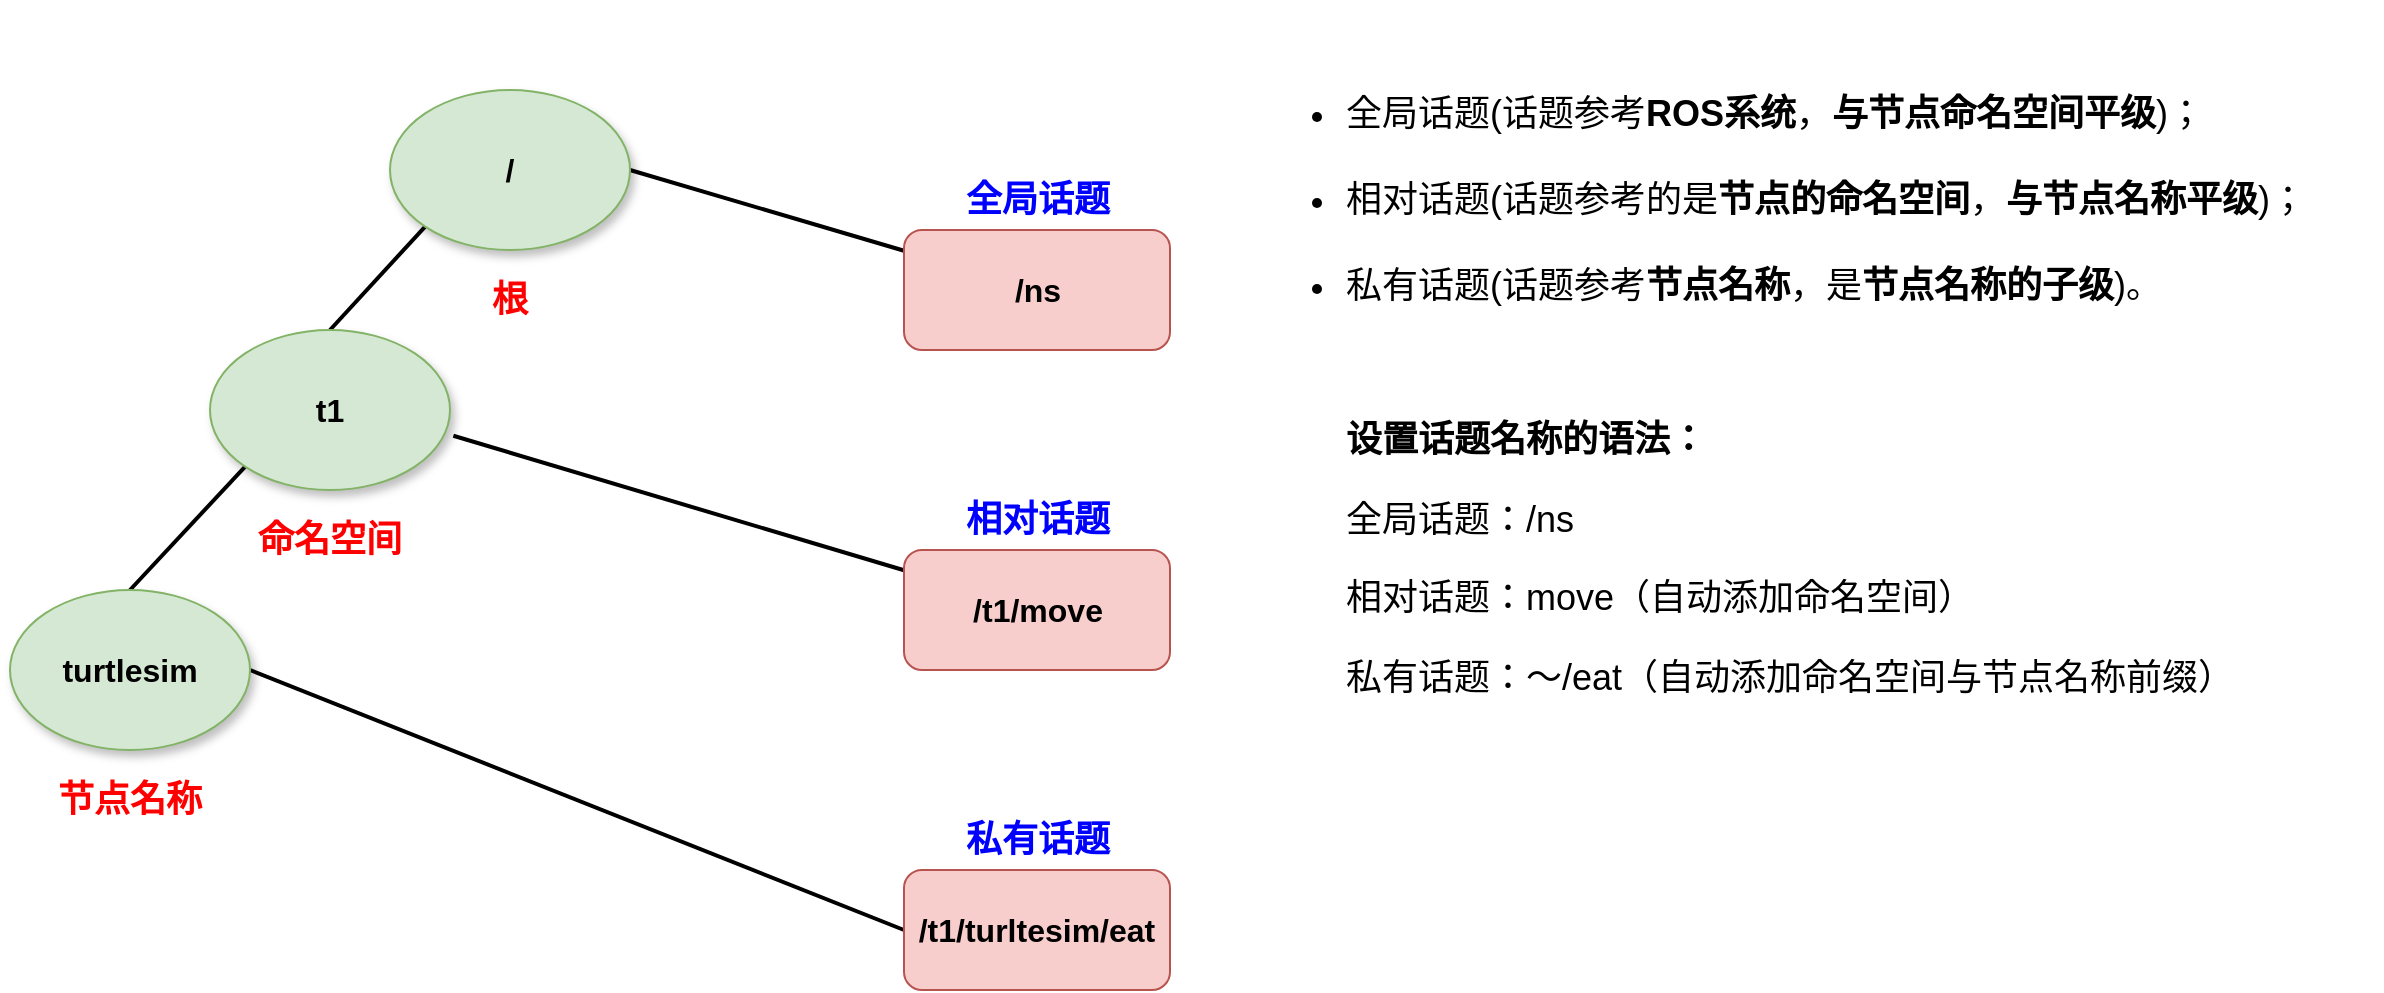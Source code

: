 <mxfile version="21.2.8" type="device">
  <diagram name="第 1 页" id="EdE_sk0UwNKMecVUaQF3">
    <mxGraphModel dx="948" dy="607" grid="1" gridSize="10" guides="1" tooltips="1" connect="1" arrows="1" fold="1" page="1" pageScale="1" pageWidth="827" pageHeight="1169" math="0" shadow="0">
      <root>
        <mxCell id="0" />
        <mxCell id="1" parent="0" />
        <mxCell id="Telby6B1AjVy7NZIH0qK-11" style="rounded=0;orthogonalLoop=1;jettySize=auto;html=1;entryX=0;entryY=1;entryDx=0;entryDy=0;strokeWidth=2;endArrow=none;endFill=0;exitX=0.5;exitY=0;exitDx=0;exitDy=0;" edge="1" parent="1" source="Telby6B1AjVy7NZIH0qK-2" target="Telby6B1AjVy7NZIH0qK-3">
          <mxGeometry relative="1" as="geometry" />
        </mxCell>
        <mxCell id="Telby6B1AjVy7NZIH0qK-27" style="rounded=0;orthogonalLoop=1;jettySize=auto;html=1;exitX=1;exitY=0.5;exitDx=0;exitDy=0;entryX=0;entryY=0.5;entryDx=0;entryDy=0;strokeWidth=2;endArrow=none;endFill=0;" edge="1" parent="1" source="Telby6B1AjVy7NZIH0qK-2" target="Telby6B1AjVy7NZIH0qK-24">
          <mxGeometry relative="1" as="geometry" />
        </mxCell>
        <mxCell id="Telby6B1AjVy7NZIH0qK-2" value="" style="ellipse;whiteSpace=wrap;html=1;fillColor=#d5e8d4;strokeColor=#82b366;shadow=1;" vertex="1" parent="1">
          <mxGeometry x="200" y="370" width="120" height="80" as="geometry" />
        </mxCell>
        <mxCell id="Telby6B1AjVy7NZIH0qK-12" style="rounded=0;orthogonalLoop=1;jettySize=auto;html=1;exitX=0.5;exitY=0;exitDx=0;exitDy=0;entryX=0;entryY=1;entryDx=0;entryDy=0;endArrow=none;endFill=0;strokeWidth=2;" edge="1" parent="1" source="Telby6B1AjVy7NZIH0qK-3" target="Telby6B1AjVy7NZIH0qK-4">
          <mxGeometry relative="1" as="geometry" />
        </mxCell>
        <mxCell id="Telby6B1AjVy7NZIH0qK-3" value="" style="ellipse;whiteSpace=wrap;html=1;fillColor=#d5e8d4;strokeColor=#82b366;shadow=1;" vertex="1" parent="1">
          <mxGeometry x="300" y="240" width="120" height="80" as="geometry" />
        </mxCell>
        <mxCell id="Telby6B1AjVy7NZIH0qK-15" style="rounded=0;orthogonalLoop=1;jettySize=auto;html=1;exitX=1;exitY=0.5;exitDx=0;exitDy=0;endArrow=none;endFill=0;strokeWidth=2;" edge="1" parent="1" source="Telby6B1AjVy7NZIH0qK-4" target="Telby6B1AjVy7NZIH0qK-14">
          <mxGeometry relative="1" as="geometry" />
        </mxCell>
        <mxCell id="Telby6B1AjVy7NZIH0qK-4" value="" style="ellipse;whiteSpace=wrap;html=1;fillColor=#d5e8d4;strokeColor=#82b366;shadow=1;" vertex="1" parent="1">
          <mxGeometry x="390" y="120" width="120" height="80" as="geometry" />
        </mxCell>
        <mxCell id="Telby6B1AjVy7NZIH0qK-5" value="&lt;b&gt;&lt;font color=&quot;#ff0000&quot; style=&quot;font-size: 18px;&quot;&gt;节点名称&lt;/font&gt;&lt;/b&gt;" style="text;html=1;strokeColor=none;fillColor=none;align=center;verticalAlign=middle;whiteSpace=wrap;rounded=0;" vertex="1" parent="1">
          <mxGeometry x="220" y="460" width="80" height="30" as="geometry" />
        </mxCell>
        <mxCell id="Telby6B1AjVy7NZIH0qK-6" value="&lt;b&gt;&lt;font color=&quot;#ff0000&quot; style=&quot;font-size: 18px;&quot;&gt;命名空间&lt;/font&gt;&lt;/b&gt;" style="text;html=1;strokeColor=none;fillColor=none;align=center;verticalAlign=middle;whiteSpace=wrap;rounded=0;" vertex="1" parent="1">
          <mxGeometry x="320" y="330" width="80" height="30" as="geometry" />
        </mxCell>
        <mxCell id="Telby6B1AjVy7NZIH0qK-7" value="&lt;b&gt;&lt;font color=&quot;#ff0000&quot; style=&quot;font-size: 18px;&quot;&gt;根&lt;/font&gt;&lt;/b&gt;" style="text;html=1;strokeColor=none;fillColor=none;align=center;verticalAlign=middle;whiteSpace=wrap;rounded=0;" vertex="1" parent="1">
          <mxGeometry x="410" y="210" width="80" height="30" as="geometry" />
        </mxCell>
        <mxCell id="Telby6B1AjVy7NZIH0qK-8" value="&lt;b&gt;&lt;font style=&quot;font-size: 16px;&quot;&gt;turtlesim&lt;/font&gt;&lt;/b&gt;" style="text;html=1;strokeColor=none;fillColor=none;align=center;verticalAlign=middle;whiteSpace=wrap;rounded=0;" vertex="1" parent="1">
          <mxGeometry x="230" y="395" width="60" height="30" as="geometry" />
        </mxCell>
        <mxCell id="Telby6B1AjVy7NZIH0qK-9" value="&lt;b&gt;&lt;font style=&quot;font-size: 16px;&quot;&gt;t1&lt;/font&gt;&lt;/b&gt;" style="text;html=1;strokeColor=none;fillColor=none;align=center;verticalAlign=middle;whiteSpace=wrap;rounded=0;" vertex="1" parent="1">
          <mxGeometry x="330" y="265" width="60" height="30" as="geometry" />
        </mxCell>
        <mxCell id="Telby6B1AjVy7NZIH0qK-10" value="&lt;b&gt;&lt;font style=&quot;font-size: 16px;&quot;&gt;/&lt;/font&gt;&lt;/b&gt;" style="text;html=1;strokeColor=none;fillColor=none;align=center;verticalAlign=middle;whiteSpace=wrap;rounded=0;" vertex="1" parent="1">
          <mxGeometry x="420" y="145" width="60" height="30" as="geometry" />
        </mxCell>
        <mxCell id="Telby6B1AjVy7NZIH0qK-13" value="&lt;ul style=&quot;font-size: 18px;&quot;&gt;&lt;br&gt;&lt;li&gt;全局话题(话题参考&lt;strong&gt;ROS系统&lt;/strong&gt;，&lt;strong&gt;与节点命名空间平级&lt;/strong&gt;)；&lt;/li&gt;&lt;br&gt;&lt;li&gt;相对话题(话题参考的是&lt;strong&gt;节点的命名空间&lt;/strong&gt;，&lt;strong&gt;与节点名称平级&lt;/strong&gt;)；&lt;/li&gt;&lt;br&gt;&lt;li&gt;私有话题(话题参考&lt;strong&gt;节点名称&lt;/strong&gt;，是&lt;strong&gt;节点名称的子级&lt;/strong&gt;)。&lt;/li&gt;&lt;br&gt;&lt;/ul&gt;" style="text;whiteSpace=wrap;html=1;" vertex="1" parent="1">
          <mxGeometry x="826" y="75" width="560" height="190" as="geometry" />
        </mxCell>
        <mxCell id="Telby6B1AjVy7NZIH0qK-14" value="" style="rounded=1;whiteSpace=wrap;html=1;fillColor=#f8cecc;strokeColor=#b85450;" vertex="1" parent="1">
          <mxGeometry x="647" y="190" width="133" height="60" as="geometry" />
        </mxCell>
        <mxCell id="Telby6B1AjVy7NZIH0qK-16" value="&lt;b&gt;&lt;font color=&quot;#0000ff&quot; style=&quot;font-size: 18px;&quot;&gt;全局话题&lt;/font&gt;&lt;/b&gt;" style="text;html=1;strokeColor=none;fillColor=none;align=center;verticalAlign=middle;whiteSpace=wrap;rounded=0;" vertex="1" parent="1">
          <mxGeometry x="673.5" y="160" width="80" height="30" as="geometry" />
        </mxCell>
        <mxCell id="Telby6B1AjVy7NZIH0qK-17" value="&lt;b&gt;&lt;font style=&quot;font-size: 16px;&quot;&gt;/ns&lt;/font&gt;&lt;/b&gt;" style="text;html=1;strokeColor=none;fillColor=none;align=center;verticalAlign=middle;whiteSpace=wrap;rounded=0;" vertex="1" parent="1">
          <mxGeometry x="683.5" y="205" width="60" height="30" as="geometry" />
        </mxCell>
        <mxCell id="Telby6B1AjVy7NZIH0qK-21" style="rounded=0;orthogonalLoop=1;jettySize=auto;html=1;entryX=1.014;entryY=0.661;entryDx=0;entryDy=0;entryPerimeter=0;strokeWidth=2;endArrow=none;endFill=0;" edge="1" parent="1" source="Telby6B1AjVy7NZIH0qK-18" target="Telby6B1AjVy7NZIH0qK-3">
          <mxGeometry relative="1" as="geometry" />
        </mxCell>
        <mxCell id="Telby6B1AjVy7NZIH0qK-18" value="" style="rounded=1;whiteSpace=wrap;html=1;fillColor=#f8cecc;strokeColor=#b85450;" vertex="1" parent="1">
          <mxGeometry x="647" y="350" width="133" height="60" as="geometry" />
        </mxCell>
        <mxCell id="Telby6B1AjVy7NZIH0qK-19" value="&lt;b&gt;&lt;font color=&quot;#0000ff&quot; style=&quot;font-size: 18px;&quot;&gt;相对话题&lt;/font&gt;&lt;/b&gt;" style="text;html=1;strokeColor=none;fillColor=none;align=center;verticalAlign=middle;whiteSpace=wrap;rounded=0;" vertex="1" parent="1">
          <mxGeometry x="673.5" y="320" width="80" height="30" as="geometry" />
        </mxCell>
        <mxCell id="Telby6B1AjVy7NZIH0qK-20" value="&lt;b&gt;&lt;font style=&quot;font-size: 16px;&quot;&gt;/t1/move&lt;/font&gt;&lt;/b&gt;" style="text;html=1;strokeColor=none;fillColor=none;align=center;verticalAlign=middle;whiteSpace=wrap;rounded=0;" vertex="1" parent="1">
          <mxGeometry x="683.5" y="365" width="60" height="30" as="geometry" />
        </mxCell>
        <mxCell id="Telby6B1AjVy7NZIH0qK-24" value="" style="rounded=1;whiteSpace=wrap;html=1;fillColor=#f8cecc;strokeColor=#b85450;" vertex="1" parent="1">
          <mxGeometry x="647" y="510" width="133" height="60" as="geometry" />
        </mxCell>
        <mxCell id="Telby6B1AjVy7NZIH0qK-25" value="&lt;b&gt;&lt;font color=&quot;#0000ff&quot; style=&quot;font-size: 18px;&quot;&gt;私有话题&lt;/font&gt;&lt;/b&gt;" style="text;html=1;strokeColor=none;fillColor=none;align=center;verticalAlign=middle;whiteSpace=wrap;rounded=0;" vertex="1" parent="1">
          <mxGeometry x="673.5" y="480" width="80" height="30" as="geometry" />
        </mxCell>
        <mxCell id="Telby6B1AjVy7NZIH0qK-26" value="&lt;b&gt;&lt;font style=&quot;font-size: 16px;&quot;&gt;/t1/turltesim/eat&lt;/font&gt;&lt;/b&gt;" style="text;html=1;strokeColor=none;fillColor=none;align=center;verticalAlign=middle;whiteSpace=wrap;rounded=0;" vertex="1" parent="1">
          <mxGeometry x="642" y="525" width="143" height="30" as="geometry" />
        </mxCell>
        <mxCell id="Telby6B1AjVy7NZIH0qK-28" value="&lt;ul style=&quot;font-size: 18px;&quot;&gt;&lt;b&gt;设置话题名称的语法：&lt;/b&gt;&lt;/ul&gt;&lt;ul style=&quot;font-size: 18px;&quot;&gt;全局话题：/ns&lt;/ul&gt;&lt;ul style=&quot;font-size: 18px;&quot;&gt;相对话题：move（自动添加命名空间）&lt;/ul&gt;&lt;ul style=&quot;font-size: 18px;&quot;&gt;私有话题：～/eat（自动添加命名空间与节点名称前缀）&lt;/ul&gt;" style="text;whiteSpace=wrap;html=1;align=left;" vertex="1" parent="1">
          <mxGeometry x="826" y="260" width="560" height="190" as="geometry" />
        </mxCell>
      </root>
    </mxGraphModel>
  </diagram>
</mxfile>
